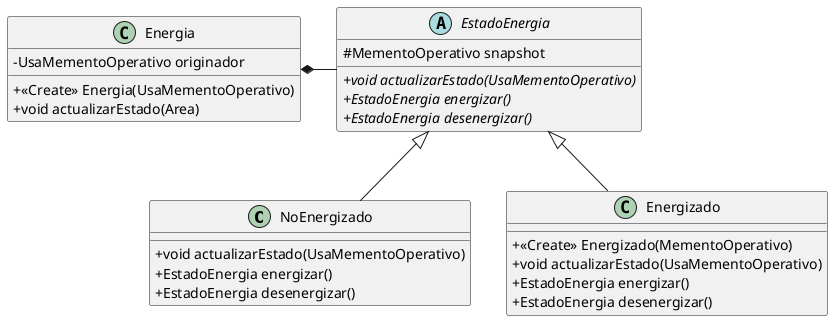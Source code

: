@startuml
skinparam classAttributeIconSize 0
class NoEnergizado {
+ void actualizarEstado(UsaMementoOperativo)
+ EstadoEnergia energizar()
+ EstadoEnergia desenergizar()
}
class Energia {
- UsaMementoOperativo originador
+ <<Create>> Energia(UsaMementoOperativo)
+ void actualizarEstado(Area)
}
class Energizado {
+ <<Create>> Energizado(MementoOperativo)
+ void actualizarEstado(UsaMementoOperativo)
+ EstadoEnergia energizar()
+ EstadoEnergia desenergizar()
}
abstract class EstadoEnergia {
# MementoOperativo snapshot
+ {abstract}void actualizarEstado(UsaMementoOperativo)
+ {abstract}EstadoEnergia energizar()
+ {abstract}EstadoEnergia desenergizar()
}


EstadoEnergia <|-- NoEnergizado
EstadoEnergia <|-- Energizado
EstadoEnergia -left-* Energia
@enduml